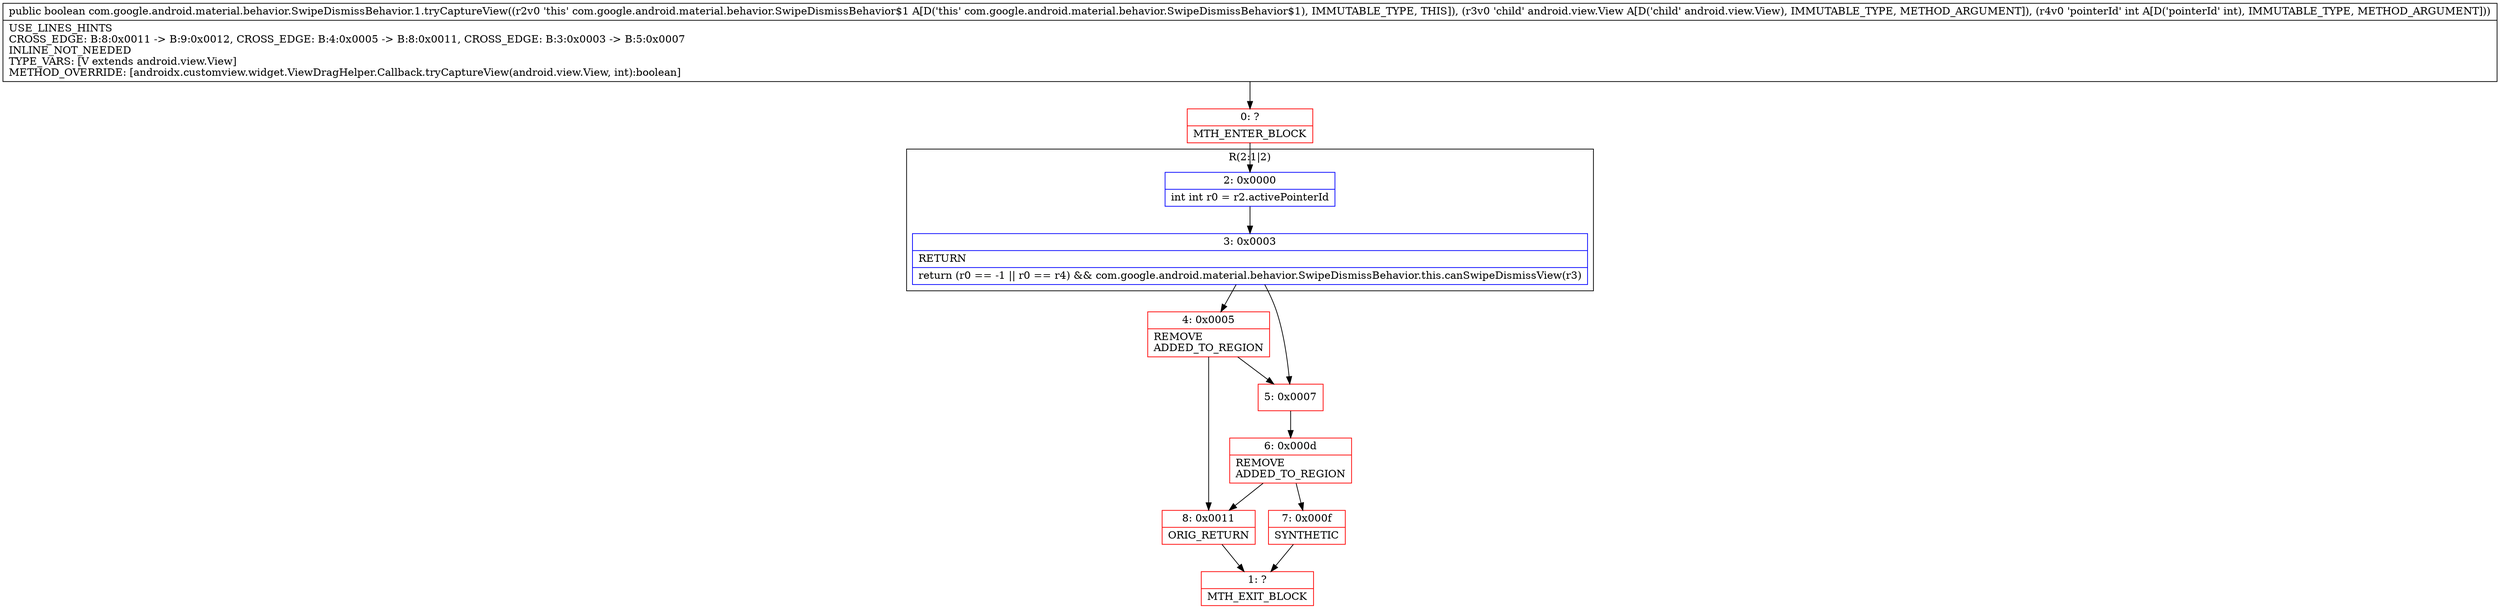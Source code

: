digraph "CFG forcom.google.android.material.behavior.SwipeDismissBehavior.1.tryCaptureView(Landroid\/view\/View;I)Z" {
subgraph cluster_Region_146867201 {
label = "R(2:1|2)";
node [shape=record,color=blue];
Node_2 [shape=record,label="{2\:\ 0x0000|int int r0 = r2.activePointerId\l}"];
Node_3 [shape=record,label="{3\:\ 0x0003|RETURN\l|return (r0 == \-1 \|\| r0 == r4) && com.google.android.material.behavior.SwipeDismissBehavior.this.canSwipeDismissView(r3)\l}"];
}
Node_0 [shape=record,color=red,label="{0\:\ ?|MTH_ENTER_BLOCK\l}"];
Node_4 [shape=record,color=red,label="{4\:\ 0x0005|REMOVE\lADDED_TO_REGION\l}"];
Node_8 [shape=record,color=red,label="{8\:\ 0x0011|ORIG_RETURN\l}"];
Node_1 [shape=record,color=red,label="{1\:\ ?|MTH_EXIT_BLOCK\l}"];
Node_5 [shape=record,color=red,label="{5\:\ 0x0007}"];
Node_6 [shape=record,color=red,label="{6\:\ 0x000d|REMOVE\lADDED_TO_REGION\l}"];
Node_7 [shape=record,color=red,label="{7\:\ 0x000f|SYNTHETIC\l}"];
MethodNode[shape=record,label="{public boolean com.google.android.material.behavior.SwipeDismissBehavior.1.tryCaptureView((r2v0 'this' com.google.android.material.behavior.SwipeDismissBehavior$1 A[D('this' com.google.android.material.behavior.SwipeDismissBehavior$1), IMMUTABLE_TYPE, THIS]), (r3v0 'child' android.view.View A[D('child' android.view.View), IMMUTABLE_TYPE, METHOD_ARGUMENT]), (r4v0 'pointerId' int A[D('pointerId' int), IMMUTABLE_TYPE, METHOD_ARGUMENT]))  | USE_LINES_HINTS\lCROSS_EDGE: B:8:0x0011 \-\> B:9:0x0012, CROSS_EDGE: B:4:0x0005 \-\> B:8:0x0011, CROSS_EDGE: B:3:0x0003 \-\> B:5:0x0007\lINLINE_NOT_NEEDED\lTYPE_VARS: [V extends android.view.View]\lMETHOD_OVERRIDE: [androidx.customview.widget.ViewDragHelper.Callback.tryCaptureView(android.view.View, int):boolean]\l}"];
MethodNode -> Node_0;Node_2 -> Node_3;
Node_3 -> Node_4;
Node_3 -> Node_5;
Node_0 -> Node_2;
Node_4 -> Node_5;
Node_4 -> Node_8;
Node_8 -> Node_1;
Node_5 -> Node_6;
Node_6 -> Node_7;
Node_6 -> Node_8;
Node_7 -> Node_1;
}

